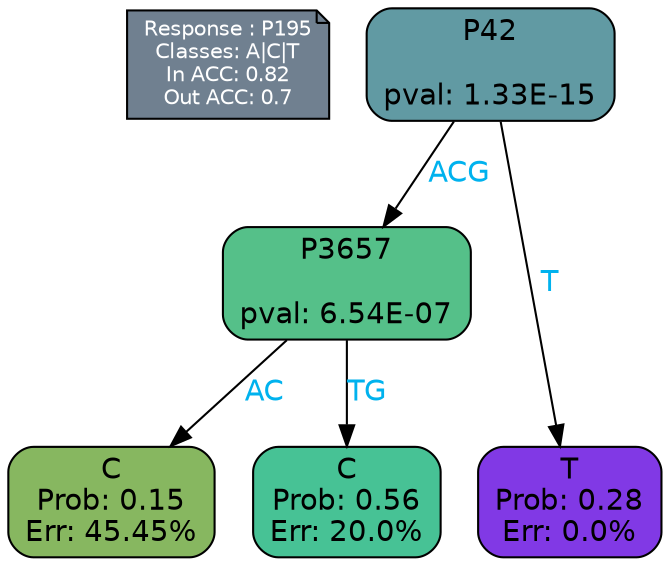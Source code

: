 digraph Tree {
node [shape=box, style="filled, rounded", color="black", fontname=helvetica] ;
graph [ranksep=equally, splines=polylines, bgcolor=transparent, dpi=600] ;
edge [fontname=helvetica] ;
LEGEND [label="Response : P195
Classes: A|C|T
In ACC: 0.82
Out ACC: 0.7
",shape=note,align=left,style=filled,fillcolor="slategray",fontcolor="white",fontsize=10];1 [label="P42

pval: 1.33E-15", fillcolor="#619aa3"] ;
2 [label="P3657

pval: 6.54E-07", fillcolor="#55c089"] ;
3 [label="C
Prob: 0.15
Err: 45.45%", fillcolor="#87b760"] ;
4 [label="C
Prob: 0.56
Err: 20.0%", fillcolor="#47c295"] ;
5 [label="T
Prob: 0.28
Err: 0.0%", fillcolor="#8139e5"] ;
1 -> 2 [label="ACG",fontcolor=deepskyblue2] ;
1 -> 5 [label="T",fontcolor=deepskyblue2] ;
2 -> 3 [label="AC",fontcolor=deepskyblue2] ;
2 -> 4 [label="TG",fontcolor=deepskyblue2] ;
{rank = same; 3;4;5;}{rank = same; LEGEND;1;}}